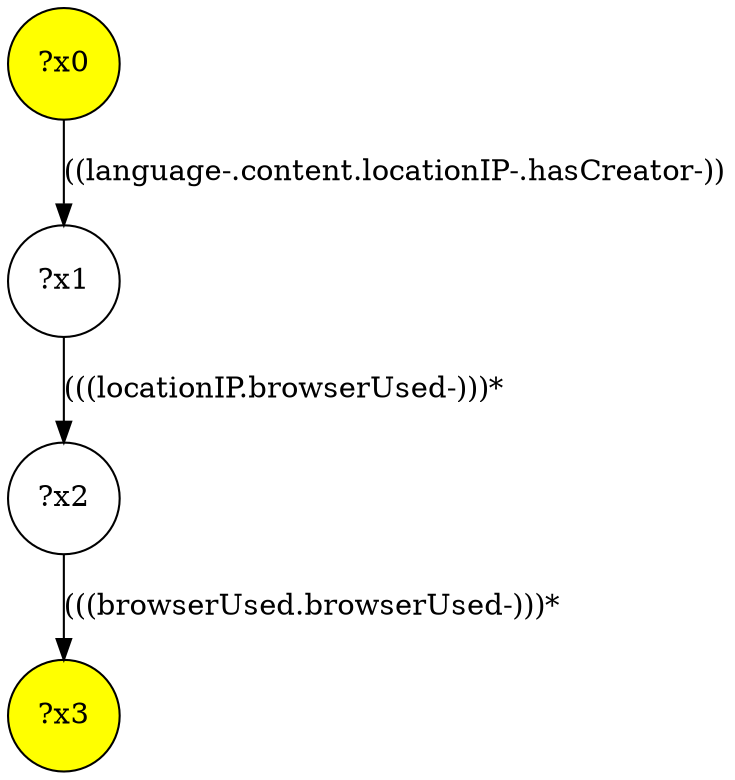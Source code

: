 digraph g {
	x0 [fillcolor="yellow", style="filled," shape=circle, label="?x0"];
	x3 [fillcolor="yellow", style="filled," shape=circle, label="?x3"];
	x1 [shape=circle, label="?x1"];
	x0 -> x1 [label="((language-.content.locationIP-.hasCreator-))"];
	x2 [shape=circle, label="?x2"];
	x1 -> x2 [label="(((locationIP.browserUsed-)))*"];
	x2 -> x3 [label="(((browserUsed.browserUsed-)))*"];
}
